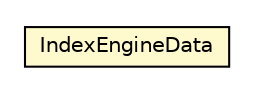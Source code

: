 #!/usr/local/bin/dot
#
# Class diagram 
# Generated by UMLGraph version R5_6-24-gf6e263 (http://www.umlgraph.org/)
#

digraph G {
	edge [fontname="Helvetica",fontsize=10,labelfontname="Helvetica",labelfontsize=10];
	node [fontname="Helvetica",fontsize=10,shape=plaintext];
	nodesep=0.25;
	ranksep=0.5;
	// com.orientechnologies.orient.core.config.OStorageConfiguration.IndexEngineData
	c6929269 [label=<<table title="com.orientechnologies.orient.core.config.OStorageConfiguration.IndexEngineData" border="0" cellborder="1" cellspacing="0" cellpadding="2" port="p" bgcolor="lemonChiffon" href="./OStorageConfiguration.IndexEngineData.html">
		<tr><td><table border="0" cellspacing="0" cellpadding="1">
<tr><td align="center" balign="center"> IndexEngineData </td></tr>
		</table></td></tr>
		</table>>, URL="./OStorageConfiguration.IndexEngineData.html", fontname="Helvetica", fontcolor="black", fontsize=10.0];
}

